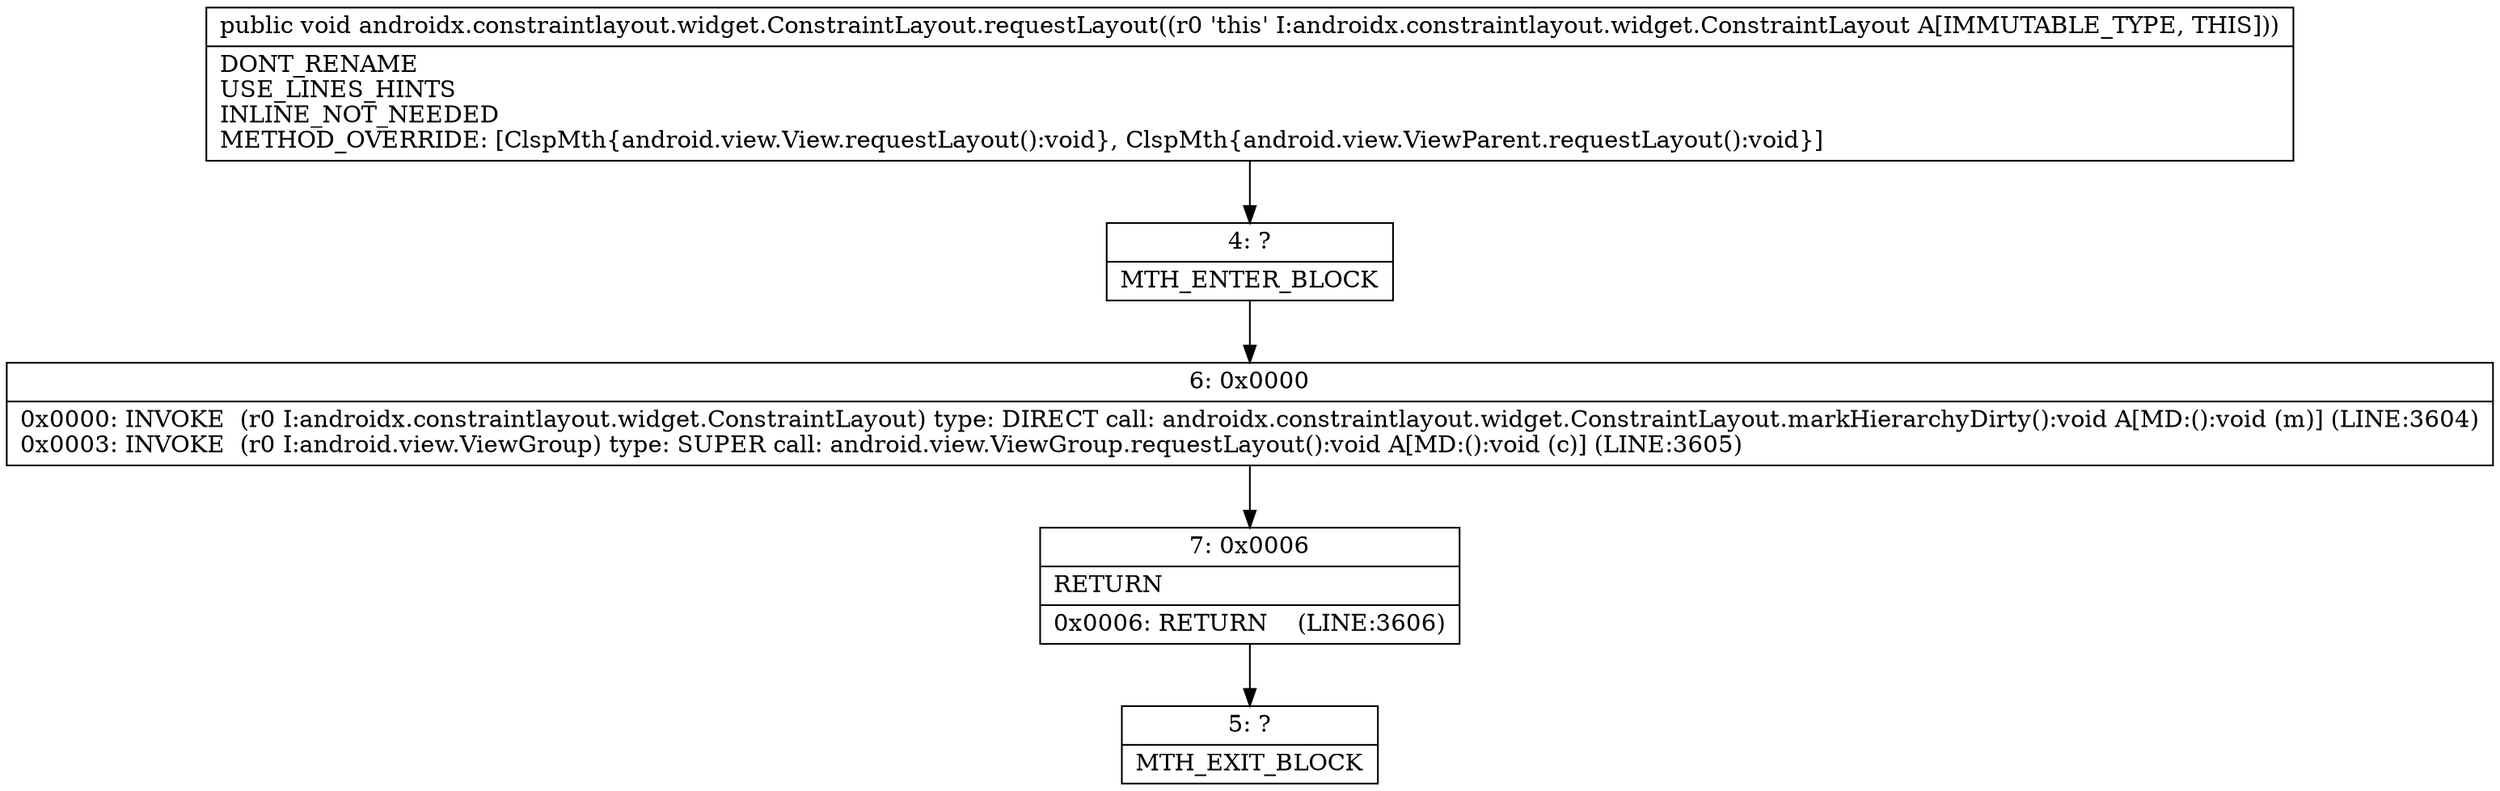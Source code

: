 digraph "CFG forandroidx.constraintlayout.widget.ConstraintLayout.requestLayout()V" {
Node_4 [shape=record,label="{4\:\ ?|MTH_ENTER_BLOCK\l}"];
Node_6 [shape=record,label="{6\:\ 0x0000|0x0000: INVOKE  (r0 I:androidx.constraintlayout.widget.ConstraintLayout) type: DIRECT call: androidx.constraintlayout.widget.ConstraintLayout.markHierarchyDirty():void A[MD:():void (m)] (LINE:3604)\l0x0003: INVOKE  (r0 I:android.view.ViewGroup) type: SUPER call: android.view.ViewGroup.requestLayout():void A[MD:():void (c)] (LINE:3605)\l}"];
Node_7 [shape=record,label="{7\:\ 0x0006|RETURN\l|0x0006: RETURN    (LINE:3606)\l}"];
Node_5 [shape=record,label="{5\:\ ?|MTH_EXIT_BLOCK\l}"];
MethodNode[shape=record,label="{public void androidx.constraintlayout.widget.ConstraintLayout.requestLayout((r0 'this' I:androidx.constraintlayout.widget.ConstraintLayout A[IMMUTABLE_TYPE, THIS]))  | DONT_RENAME\lUSE_LINES_HINTS\lINLINE_NOT_NEEDED\lMETHOD_OVERRIDE: [ClspMth\{android.view.View.requestLayout():void\}, ClspMth\{android.view.ViewParent.requestLayout():void\}]\l}"];
MethodNode -> Node_4;Node_4 -> Node_6;
Node_6 -> Node_7;
Node_7 -> Node_5;
}

